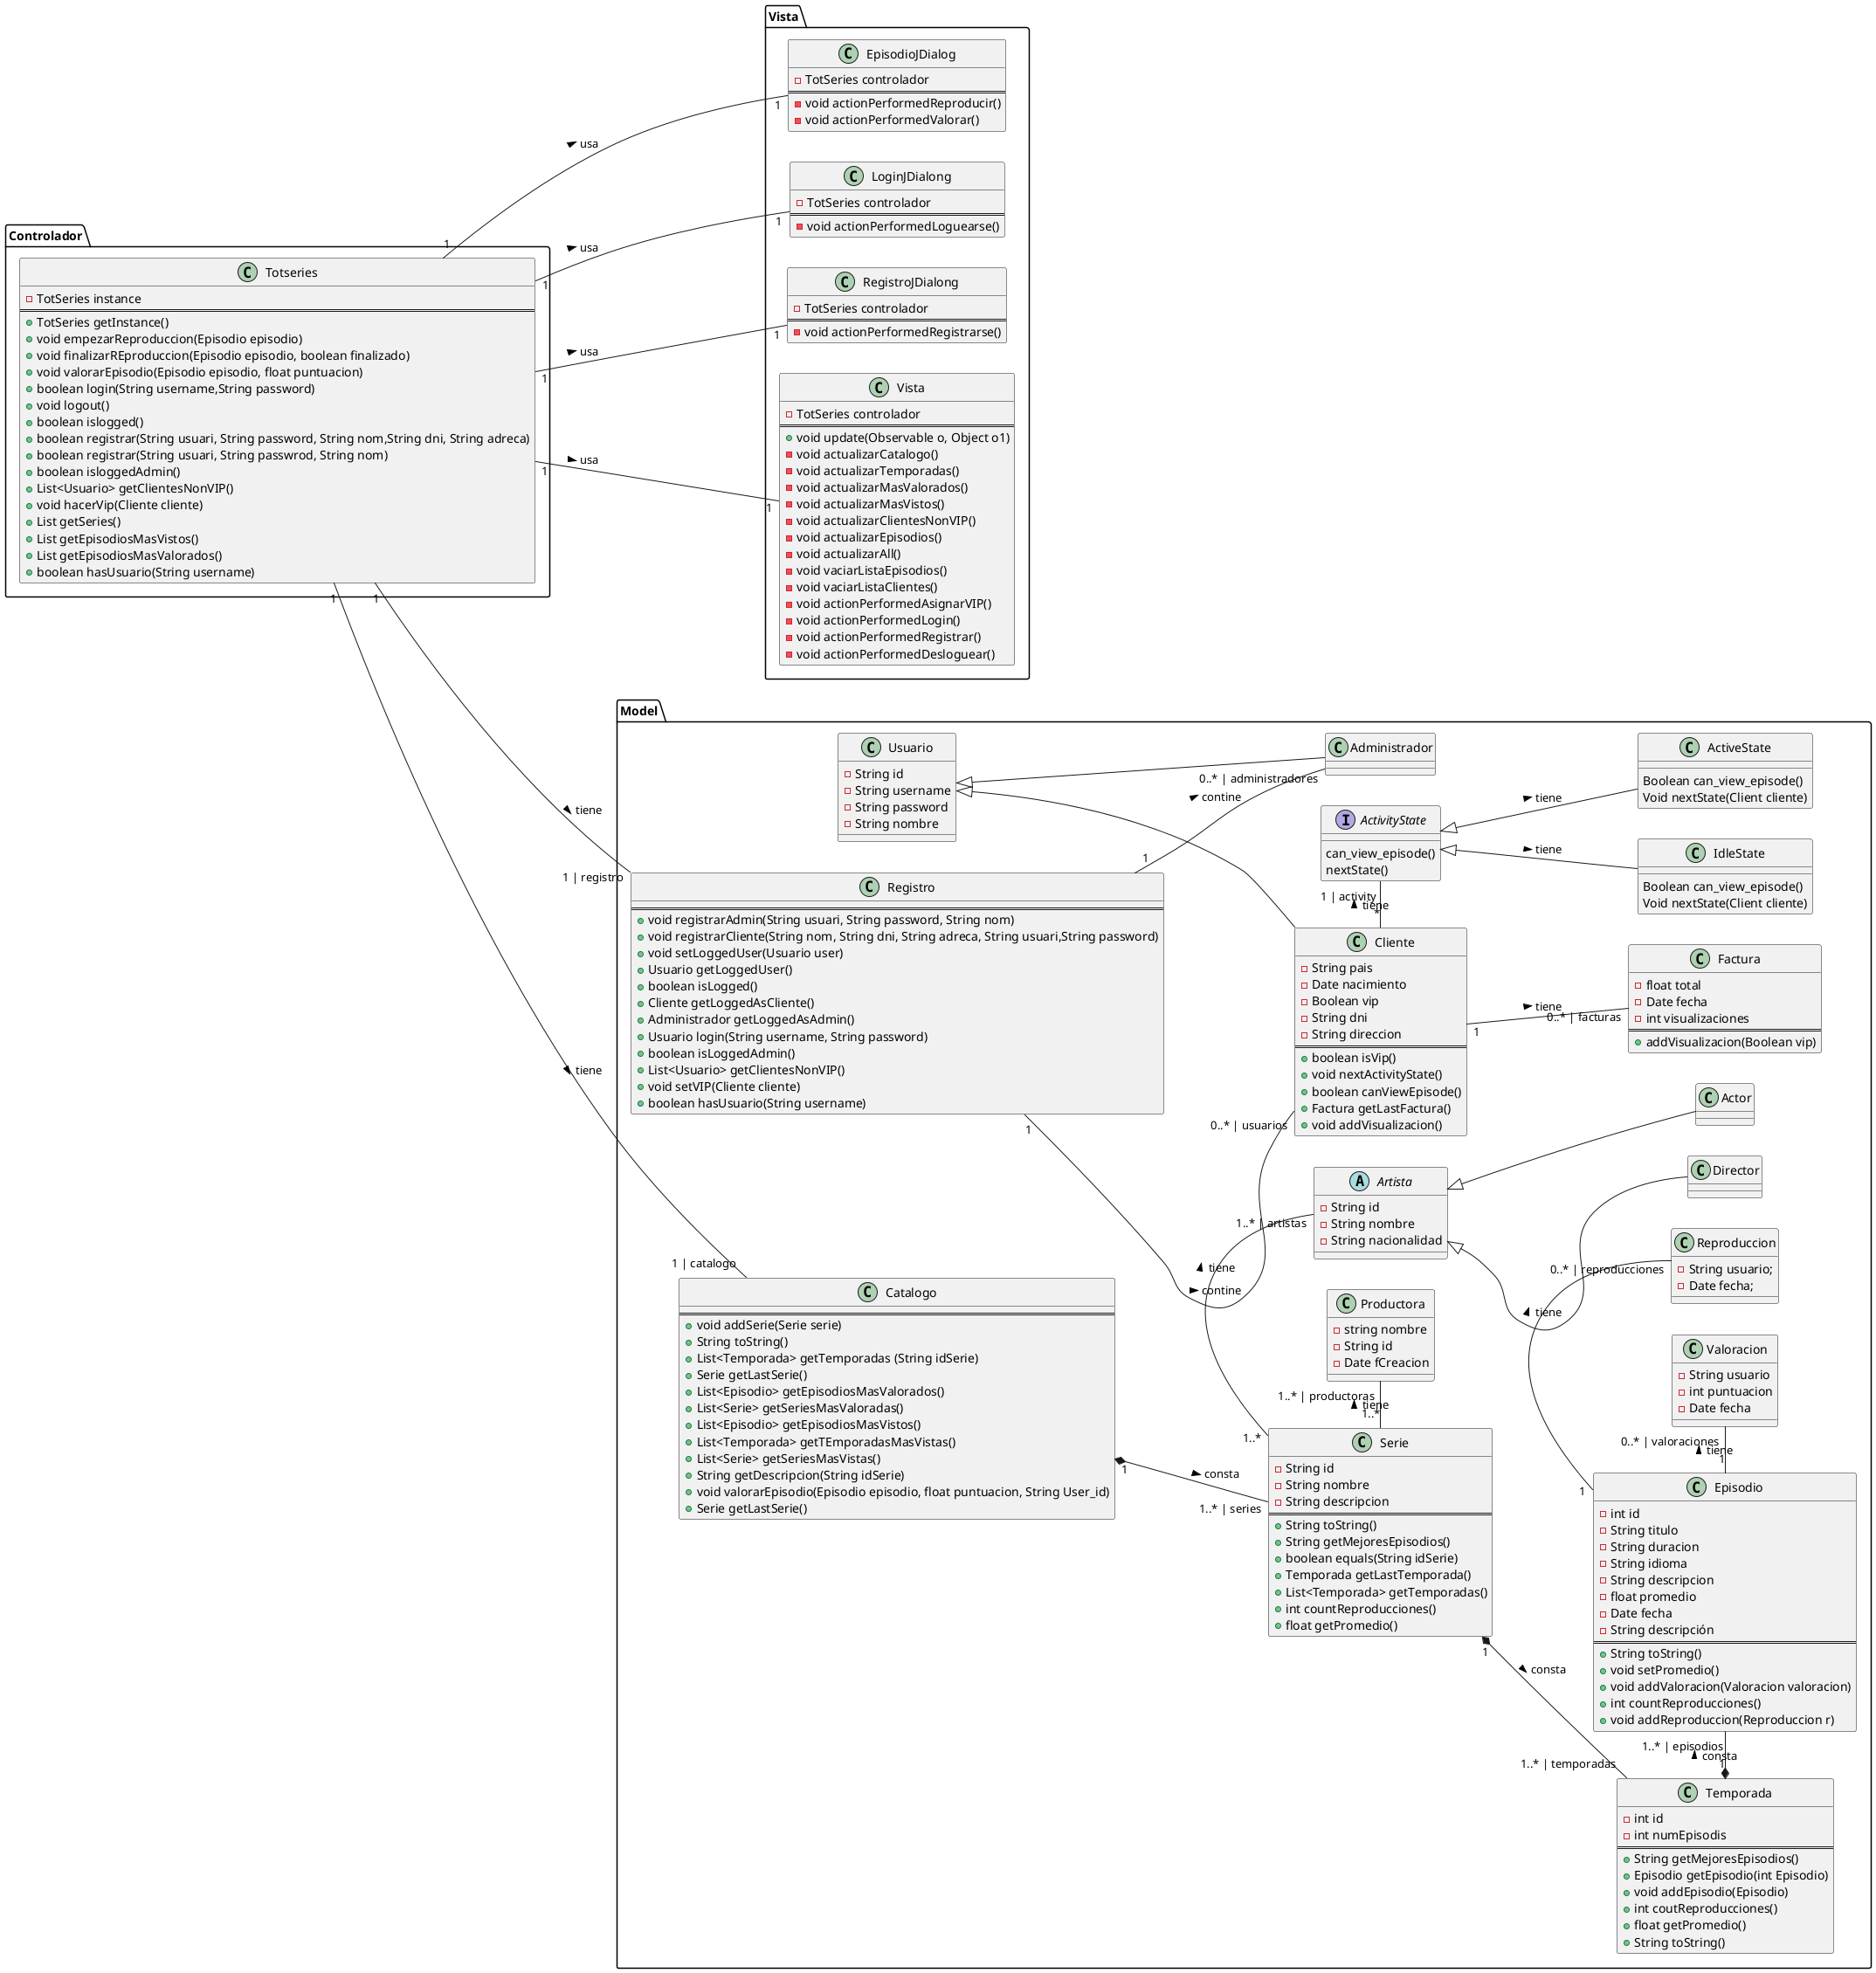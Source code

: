 @startuml

left to right direction

'title Diagrama de Dominio para TotSeries

namespace Controlador {
    class Totseries{
    -TotSeries instance
    ==
    +TotSeries getInstance()
    +void empezarReproduccion(Episodio episodio)
    +void finalizarREproduccion(Episodio episodio, boolean finalizado)
    +void valorarEpisodio(Episodio episodio, float puntuacion)
    +boolean login(String username,String password)
    +void logout()
    +boolean islogged()
    +boolean registrar(String usuari, String password, String nom,String dni, String adreca)
    +boolean registrar(String usuari, String passwrod, String nom)
    +boolean isloggedAdmin()
    +List<Usuario> getClientesNonVIP()
    +void hacerVip(Cliente cliente)
    +List getSeries()
    +List getEpisodiosMasVistos()
    +List getEpisodiosMasValorados()
    +boolean hasUsuario(String username)
    }
    
}

namespace Vista {

    class EpisodioJDialog{
    -TotSeries controlador
    ==
    -void actionPerformedReproducir()
    -void actionPerformedValorar()
    }
    class LoginJDialong{
    -TotSeries controlador
    ==
    - void actionPerformedLoguearse()
    }
    class RegistroJDialong{
    -TotSeries controlador
    ==
    - void actionPerformedRegistrarse() 
    }
    class Vista{
    -TotSeries controlador
    ==
    + void update(Observable o, Object o1)
    - void actualizarCatalogo()
    - void actualizarTemporadas()
    - void actualizarMasValorados()
    - void actualizarMasVistos()
    - void actualizarClientesNonVIP()
    - void actualizarEpisodios()
    - void actualizarAll()
    - void vaciarListaEpisodios()
    - void vaciarListaClientes()
    - void actionPerformedAsignarVIP()
    - void actionPerformedLogin()
    - void actionPerformedRegistrar()
    - void actionPerformedDesloguear()
    }

}

namespace Model {

    
    class Registro{
    ==
    +void registrarAdmin(String usuari, String password, String nom)
    +void registrarCliente(String nom, String dni, String adreca, String usuari,String password)
    +void setLoggedUser(Usuario user)
    +Usuario getLoggedUser()
    +boolean isLogged()
    +Cliente getLoggedAsCliente()
    +Administrador getLoggedAsAdmin()
    +Usuario login(String username, String password)
    +boolean isLoggedAdmin()
    +List<Usuario> getClientesNonVIP()
    +void setVIP(Cliente cliente)
    +boolean hasUsuario(String username)
    }

    class Usuario {
        - String id
        - String username
        - String password
        - String nombre
    }
    class Cliente {
        - String pais
        - Date nacimiento
        - Boolean vip
        - String dni
        - String direccion
        ==
        + boolean isVip()
        + void nextActivityState()
        + boolean canViewEpisode()
        + Factura getLastFactura()
        + void addVisualizacion()
    }
    
    '###############################################
    interface ActivityState{
        can_view_episode()
        nextState()
    }
    
    class IdleState{
        Boolean can_view_episode()
        Void nextState(Client cliente)
    }

    class ActiveState{
        Boolean can_view_episode()
        Void nextState(Client cliente)
    }

    '#####################################
    class Administrador{
    }

    class Factura{
        -float total
        -Date fecha
        -int visualizaciones
        ==
        + addVisualizacion(Boolean vip)
    }
    
    class Catalogo{
        ==
        + void addSerie(Serie serie)
        + String toString()
        + List<Temporada> getTemporadas (String idSerie)
        + Serie getLastSerie()
        + List<Episodio> getEpisodiosMasValorados()
        + List<Serie> getSeriesMasValoradas()
        + List<Episodio> getEpisodiosMasVistos()
        + List<Temporada> getTEmporadasMasVistas()
        + List<Serie> getSeriesMasVistas()
        + String getDescripcion(String idSerie)
        + void valorarEpisodio(Episodio episodio, float puntuacion, String User_id)
        + Serie getLastSerie()
    }
    class Temporada{
        - int id
        - int numEpisodis
        ==
        + String getMejoresEpisodios()
        +Episodio getEpisodio(int Episodio)
        + void addEpisodio(Episodio)
        +int coutReproducciones()
        +float getPromedio()
        +String toString()
    }

    class Serie{
        -String id
        -String nombre
        -String descripcion
        ==
        + String toString()
        + String getMejoresEpisodios()
        + boolean equals(String idSerie)
        + Temporada getLastTemporada()
        + List<Temporada> getTemporadas()
        + int countReproducciones()
        + float getPromedio()
    }
    class Valoracion{
        -String usuario
        -int puntuacion
        -Date fecha
    }
    
    class Episodio {
        - int id
        - String titulo
        - String duracion
        - String idioma
        - String descripcion
        - float promedio
        - Date fecha
        - String descripción
        ==
        + String toString()
        + void setPromedio()
        + void addValoracion(Valoracion valoracion)
        + int countReproducciones()
        + void addReproduccion(Reproduccion r)
    }

    class Reproduccion{
        - String usuario;
        - Date fecha;
    }
    abstract class Artista {
        - String id
        - String nombre
        - String nacionalidad
    }

    class Productora {
        - string nombre
        - String id
        - Date fCreacion
    }

    class Actor{
    }
    class Director{
    }

    Registro "1" -- "0..* | usuarios" Cliente : contine >
    Registro "1" -- "0..* | administradores" Administrador : contine >

    Usuario <|- Cliente
    Usuario <|-- Administrador
    Cliente "1" -- "0..* | facturas" Factura : tiene >  
    Artista  <|-- Actor
    Artista  <|-- Director

    Catalogo "1" *-- "1..* | series" Serie : consta >
    Serie "1" *-- "1..* | temporadas" Temporada : consta >
    Serie "1..*" - "1..* | artistas" Artista : tiene >
    Serie "1..*" - "1..* | productoras" Productora : tiene >
    Temporada "1" *- "1..* | episodios" Episodio : consta >
    Episodio "1" - "0..* | valoraciones" Valoracion : tiene >
    Episodio "1" - "0..* | reproducciones" Reproduccion : tiene >
    
    Cliente "*" - "1 | activity" ActivityState : tiene >
    ActivityState <|-- IdleState : tiene >
    ActivityState <|-- ActiveState : tiene >
}
Controlador.Totseries "1" -- "1" Vista.Vista : usa >
Controlador.Totseries "1" -- "1" Vista.LoginJDialong : usa >
Controlador.Totseries "1" -- "1" Vista.RegistroJDialong : usa >
Controlador.Totseries "1" -- "1" Vista.EpisodioJDialog : usa >

Controlador.Totseries "1" -- "1 | catalogo" Model.Catalogo : tiene >
Controlador.Totseries "1" -- "1 | registro" Model.Registro : tiene >
@enduml